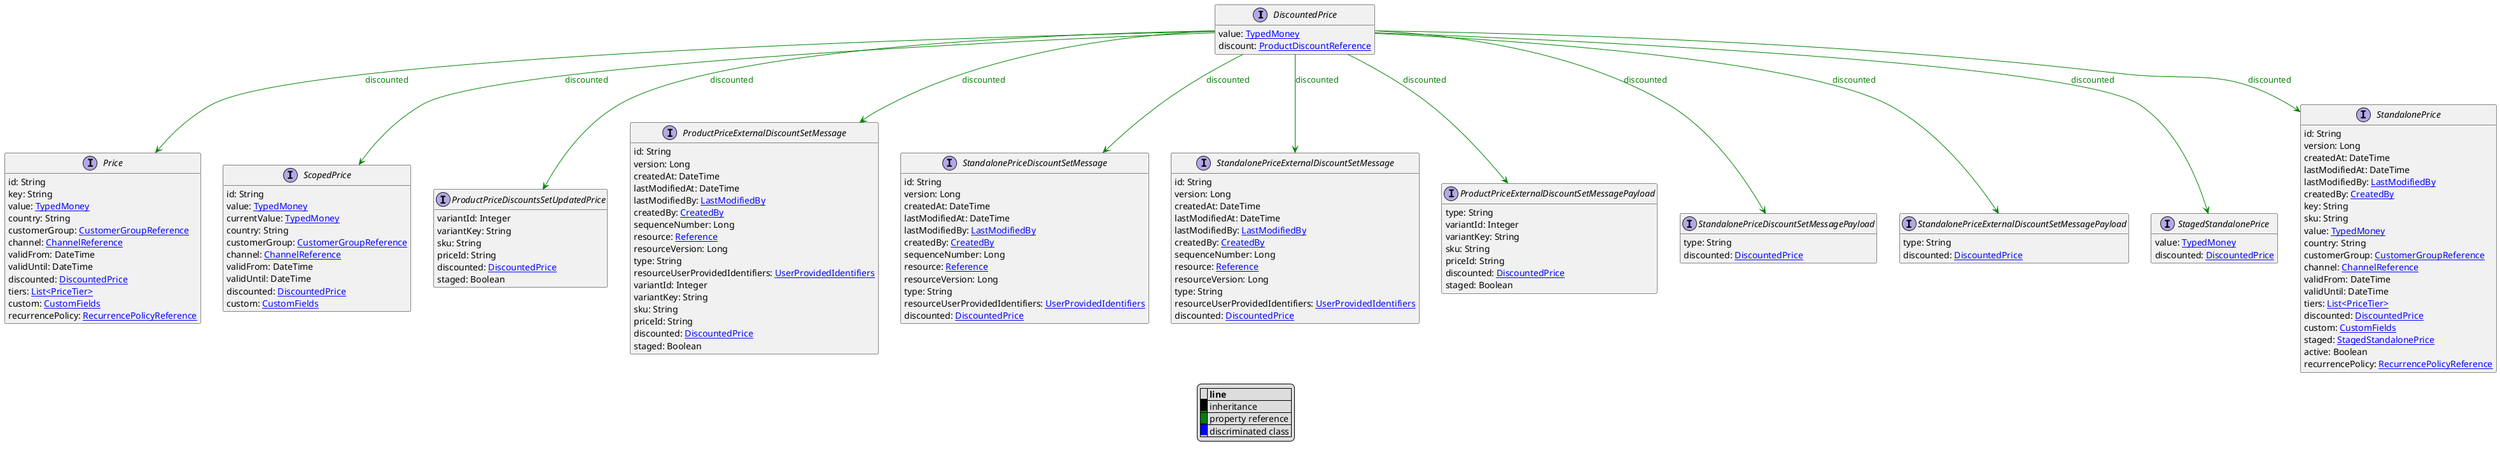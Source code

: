 @startuml

hide empty fields
hide empty methods
legend
|= |= line |
|<back:black>   </back>| inheritance |
|<back:green>   </back>| property reference |
|<back:blue>   </back>| discriminated class |
endlegend
interface DiscountedPrice [[DiscountedPrice.svg]]  {
    value: [[TypedMoney.svg TypedMoney]]
    discount: [[ProductDiscountReference.svg ProductDiscountReference]]
}



interface Price [[Price.svg]]  {
    id: String
    key: String
    value: [[TypedMoney.svg TypedMoney]]
    country: String
    customerGroup: [[CustomerGroupReference.svg CustomerGroupReference]]
    channel: [[ChannelReference.svg ChannelReference]]
    validFrom: DateTime
    validUntil: DateTime
    discounted: [[DiscountedPrice.svg DiscountedPrice]]
    tiers: [[PriceTier.svg List<PriceTier>]]
    custom: [[CustomFields.svg CustomFields]]
    recurrencePolicy: [[RecurrencePolicyReference.svg RecurrencePolicyReference]]
}
interface ScopedPrice [[ScopedPrice.svg]]  {
    id: String
    value: [[TypedMoney.svg TypedMoney]]
    currentValue: [[TypedMoney.svg TypedMoney]]
    country: String
    customerGroup: [[CustomerGroupReference.svg CustomerGroupReference]]
    channel: [[ChannelReference.svg ChannelReference]]
    validFrom: DateTime
    validUntil: DateTime
    discounted: [[DiscountedPrice.svg DiscountedPrice]]
    custom: [[CustomFields.svg CustomFields]]
}
interface ProductPriceDiscountsSetUpdatedPrice [[ProductPriceDiscountsSetUpdatedPrice.svg]]  {
    variantId: Integer
    variantKey: String
    sku: String
    priceId: String
    discounted: [[DiscountedPrice.svg DiscountedPrice]]
    staged: Boolean
}
interface ProductPriceExternalDiscountSetMessage [[ProductPriceExternalDiscountSetMessage.svg]]  {
    id: String
    version: Long
    createdAt: DateTime
    lastModifiedAt: DateTime
    lastModifiedBy: [[LastModifiedBy.svg LastModifiedBy]]
    createdBy: [[CreatedBy.svg CreatedBy]]
    sequenceNumber: Long
    resource: [[Reference.svg Reference]]
    resourceVersion: Long
    type: String
    resourceUserProvidedIdentifiers: [[UserProvidedIdentifiers.svg UserProvidedIdentifiers]]
    variantId: Integer
    variantKey: String
    sku: String
    priceId: String
    discounted: [[DiscountedPrice.svg DiscountedPrice]]
    staged: Boolean
}
interface StandalonePriceDiscountSetMessage [[StandalonePriceDiscountSetMessage.svg]]  {
    id: String
    version: Long
    createdAt: DateTime
    lastModifiedAt: DateTime
    lastModifiedBy: [[LastModifiedBy.svg LastModifiedBy]]
    createdBy: [[CreatedBy.svg CreatedBy]]
    sequenceNumber: Long
    resource: [[Reference.svg Reference]]
    resourceVersion: Long
    type: String
    resourceUserProvidedIdentifiers: [[UserProvidedIdentifiers.svg UserProvidedIdentifiers]]
    discounted: [[DiscountedPrice.svg DiscountedPrice]]
}
interface StandalonePriceExternalDiscountSetMessage [[StandalonePriceExternalDiscountSetMessage.svg]]  {
    id: String
    version: Long
    createdAt: DateTime
    lastModifiedAt: DateTime
    lastModifiedBy: [[LastModifiedBy.svg LastModifiedBy]]
    createdBy: [[CreatedBy.svg CreatedBy]]
    sequenceNumber: Long
    resource: [[Reference.svg Reference]]
    resourceVersion: Long
    type: String
    resourceUserProvidedIdentifiers: [[UserProvidedIdentifiers.svg UserProvidedIdentifiers]]
    discounted: [[DiscountedPrice.svg DiscountedPrice]]
}
interface ProductPriceExternalDiscountSetMessagePayload [[ProductPriceExternalDiscountSetMessagePayload.svg]]  {
    type: String
    variantId: Integer
    variantKey: String
    sku: String
    priceId: String
    discounted: [[DiscountedPrice.svg DiscountedPrice]]
    staged: Boolean
}
interface StandalonePriceDiscountSetMessagePayload [[StandalonePriceDiscountSetMessagePayload.svg]]  {
    type: String
    discounted: [[DiscountedPrice.svg DiscountedPrice]]
}
interface StandalonePriceExternalDiscountSetMessagePayload [[StandalonePriceExternalDiscountSetMessagePayload.svg]]  {
    type: String
    discounted: [[DiscountedPrice.svg DiscountedPrice]]
}
interface StagedStandalonePrice [[StagedStandalonePrice.svg]]  {
    value: [[TypedMoney.svg TypedMoney]]
    discounted: [[DiscountedPrice.svg DiscountedPrice]]
}
interface StandalonePrice [[StandalonePrice.svg]]  {
    id: String
    version: Long
    createdAt: DateTime
    lastModifiedAt: DateTime
    lastModifiedBy: [[LastModifiedBy.svg LastModifiedBy]]
    createdBy: [[CreatedBy.svg CreatedBy]]
    key: String
    sku: String
    value: [[TypedMoney.svg TypedMoney]]
    country: String
    customerGroup: [[CustomerGroupReference.svg CustomerGroupReference]]
    channel: [[ChannelReference.svg ChannelReference]]
    validFrom: DateTime
    validUntil: DateTime
    tiers: [[PriceTier.svg List<PriceTier>]]
    discounted: [[DiscountedPrice.svg DiscountedPrice]]
    custom: [[CustomFields.svg CustomFields]]
    staged: [[StagedStandalonePrice.svg StagedStandalonePrice]]
    active: Boolean
    recurrencePolicy: [[RecurrencePolicyReference.svg RecurrencePolicyReference]]
}

DiscountedPrice --> Price #green;text:green : "discounted"
DiscountedPrice --> ScopedPrice #green;text:green : "discounted"
DiscountedPrice --> ProductPriceDiscountsSetUpdatedPrice #green;text:green : "discounted"
DiscountedPrice --> ProductPriceExternalDiscountSetMessage #green;text:green : "discounted"
DiscountedPrice --> StandalonePriceDiscountSetMessage #green;text:green : "discounted"
DiscountedPrice --> StandalonePriceExternalDiscountSetMessage #green;text:green : "discounted"
DiscountedPrice --> ProductPriceExternalDiscountSetMessagePayload #green;text:green : "discounted"
DiscountedPrice --> StandalonePriceDiscountSetMessagePayload #green;text:green : "discounted"
DiscountedPrice --> StandalonePriceExternalDiscountSetMessagePayload #green;text:green : "discounted"
DiscountedPrice --> StagedStandalonePrice #green;text:green : "discounted"
DiscountedPrice --> StandalonePrice #green;text:green : "discounted"
@enduml
